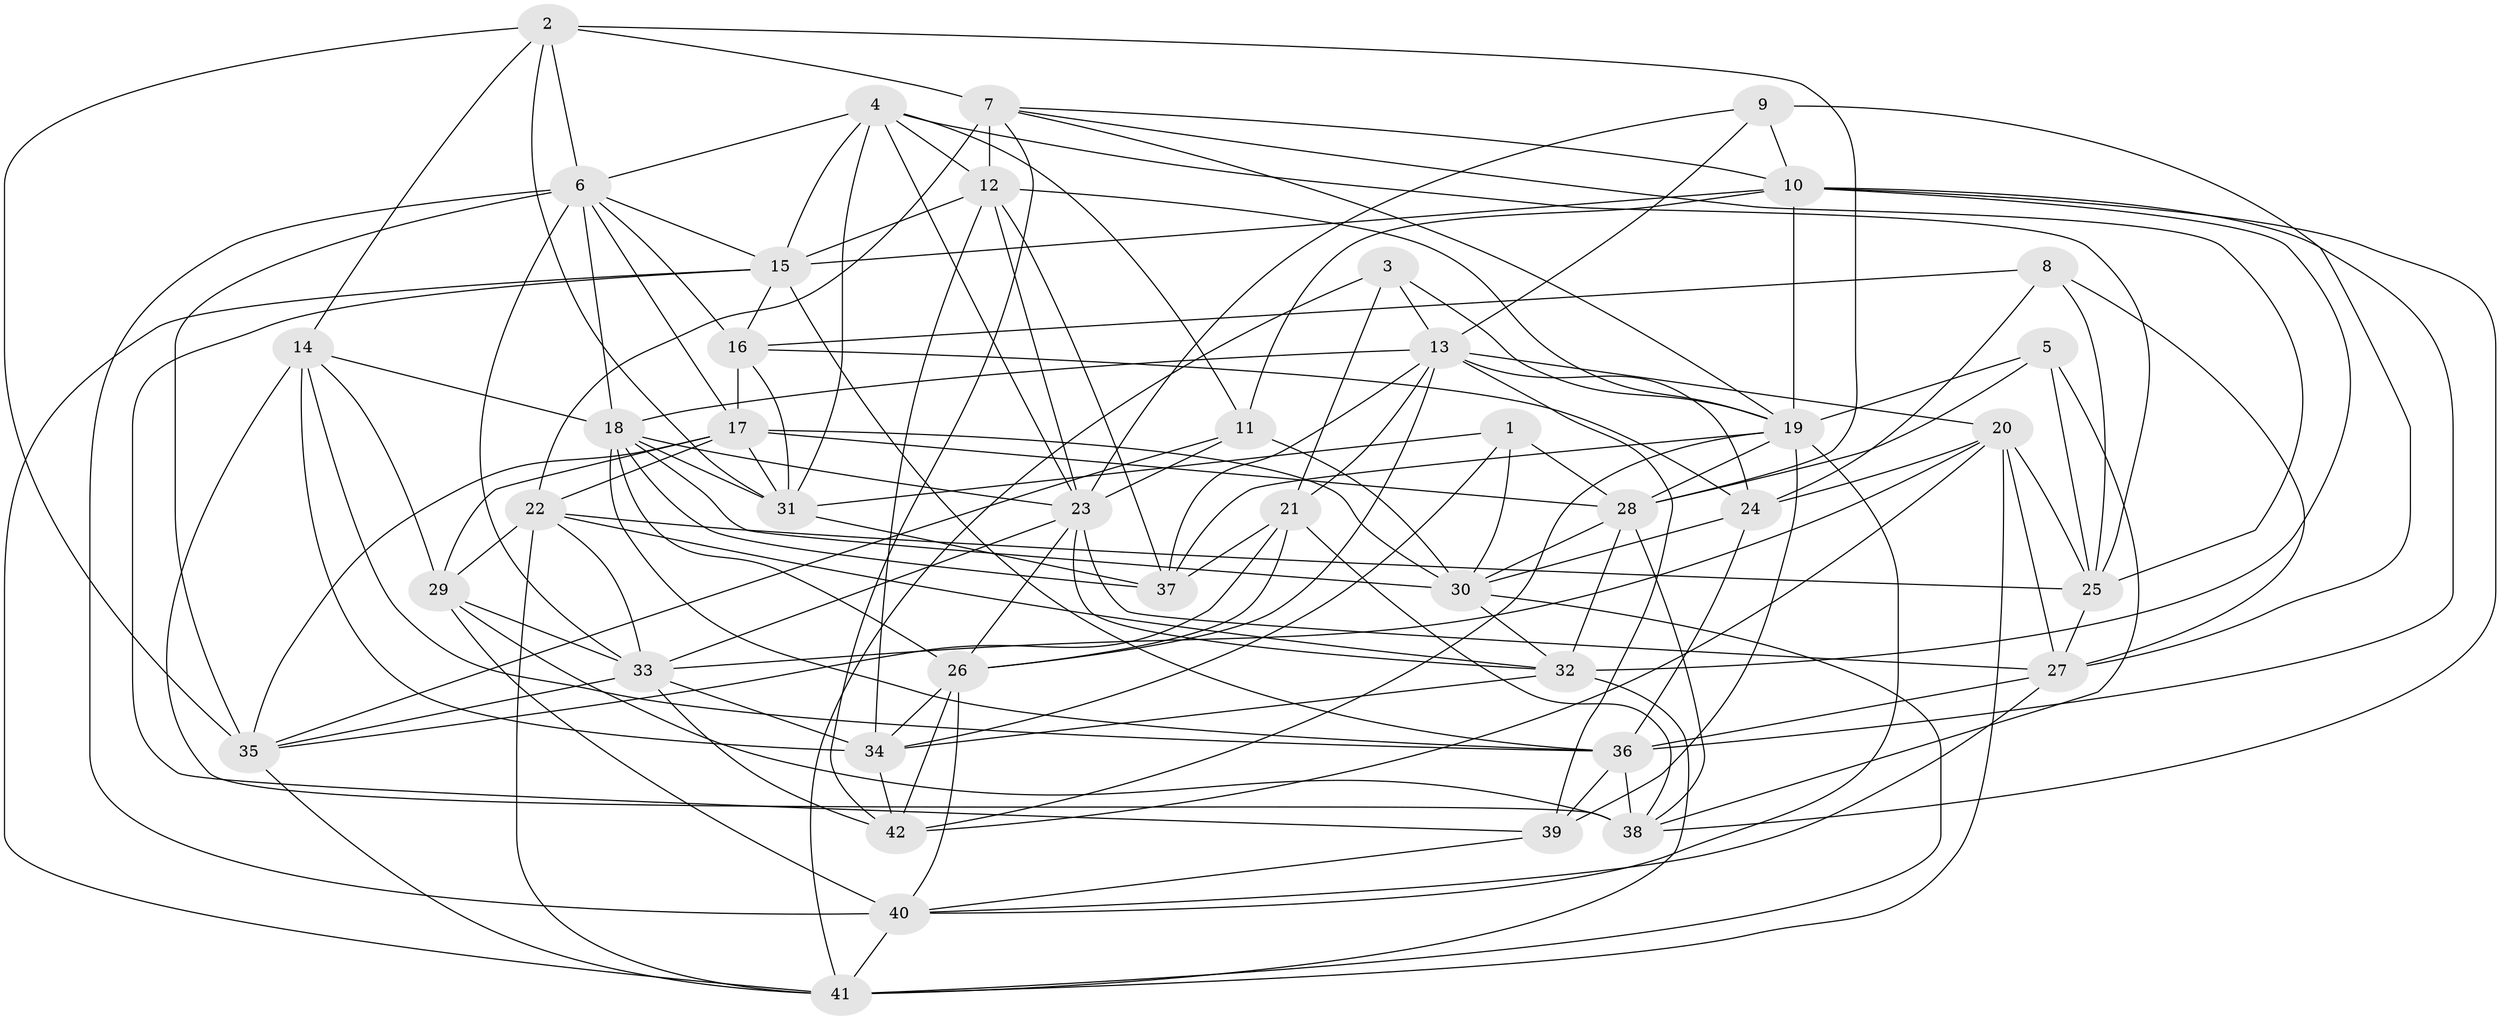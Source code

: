 // original degree distribution, {4: 1.0}
// Generated by graph-tools (version 1.1) at 2025/38/03/04/25 23:38:08]
// undirected, 42 vertices, 143 edges
graph export_dot {
  node [color=gray90,style=filled];
  1;
  2;
  3;
  4;
  5;
  6;
  7;
  8;
  9;
  10;
  11;
  12;
  13;
  14;
  15;
  16;
  17;
  18;
  19;
  20;
  21;
  22;
  23;
  24;
  25;
  26;
  27;
  28;
  29;
  30;
  31;
  32;
  33;
  34;
  35;
  36;
  37;
  38;
  39;
  40;
  41;
  42;
  1 -- 28 [weight=1.0];
  1 -- 30 [weight=1.0];
  1 -- 31 [weight=1.0];
  1 -- 34 [weight=1.0];
  2 -- 6 [weight=1.0];
  2 -- 7 [weight=1.0];
  2 -- 14 [weight=1.0];
  2 -- 28 [weight=1.0];
  2 -- 31 [weight=1.0];
  2 -- 35 [weight=1.0];
  3 -- 13 [weight=1.0];
  3 -- 19 [weight=1.0];
  3 -- 21 [weight=1.0];
  3 -- 41 [weight=1.0];
  4 -- 6 [weight=1.0];
  4 -- 11 [weight=1.0];
  4 -- 12 [weight=2.0];
  4 -- 15 [weight=2.0];
  4 -- 23 [weight=1.0];
  4 -- 25 [weight=1.0];
  4 -- 31 [weight=2.0];
  5 -- 19 [weight=1.0];
  5 -- 25 [weight=1.0];
  5 -- 28 [weight=1.0];
  5 -- 38 [weight=1.0];
  6 -- 15 [weight=1.0];
  6 -- 16 [weight=1.0];
  6 -- 17 [weight=1.0];
  6 -- 18 [weight=1.0];
  6 -- 33 [weight=1.0];
  6 -- 35 [weight=2.0];
  6 -- 40 [weight=1.0];
  7 -- 10 [weight=1.0];
  7 -- 12 [weight=3.0];
  7 -- 19 [weight=1.0];
  7 -- 22 [weight=2.0];
  7 -- 25 [weight=1.0];
  7 -- 42 [weight=1.0];
  8 -- 16 [weight=2.0];
  8 -- 24 [weight=1.0];
  8 -- 25 [weight=2.0];
  8 -- 27 [weight=1.0];
  9 -- 10 [weight=1.0];
  9 -- 13 [weight=1.0];
  9 -- 23 [weight=1.0];
  9 -- 27 [weight=1.0];
  10 -- 11 [weight=1.0];
  10 -- 15 [weight=1.0];
  10 -- 19 [weight=1.0];
  10 -- 32 [weight=1.0];
  10 -- 36 [weight=1.0];
  10 -- 38 [weight=1.0];
  11 -- 23 [weight=2.0];
  11 -- 30 [weight=1.0];
  11 -- 35 [weight=1.0];
  12 -- 15 [weight=1.0];
  12 -- 19 [weight=1.0];
  12 -- 23 [weight=1.0];
  12 -- 34 [weight=1.0];
  12 -- 37 [weight=1.0];
  13 -- 18 [weight=1.0];
  13 -- 20 [weight=1.0];
  13 -- 21 [weight=1.0];
  13 -- 24 [weight=1.0];
  13 -- 26 [weight=1.0];
  13 -- 37 [weight=1.0];
  13 -- 39 [weight=2.0];
  14 -- 18 [weight=1.0];
  14 -- 29 [weight=1.0];
  14 -- 34 [weight=1.0];
  14 -- 36 [weight=1.0];
  14 -- 38 [weight=1.0];
  15 -- 16 [weight=1.0];
  15 -- 36 [weight=2.0];
  15 -- 39 [weight=1.0];
  15 -- 41 [weight=1.0];
  16 -- 17 [weight=3.0];
  16 -- 24 [weight=2.0];
  16 -- 31 [weight=1.0];
  17 -- 22 [weight=1.0];
  17 -- 28 [weight=1.0];
  17 -- 29 [weight=1.0];
  17 -- 30 [weight=1.0];
  17 -- 31 [weight=1.0];
  17 -- 35 [weight=1.0];
  18 -- 23 [weight=1.0];
  18 -- 26 [weight=1.0];
  18 -- 30 [weight=2.0];
  18 -- 31 [weight=1.0];
  18 -- 36 [weight=1.0];
  18 -- 37 [weight=1.0];
  19 -- 28 [weight=1.0];
  19 -- 37 [weight=1.0];
  19 -- 39 [weight=1.0];
  19 -- 40 [weight=1.0];
  19 -- 42 [weight=1.0];
  20 -- 24 [weight=1.0];
  20 -- 25 [weight=1.0];
  20 -- 27 [weight=2.0];
  20 -- 33 [weight=1.0];
  20 -- 41 [weight=1.0];
  20 -- 42 [weight=1.0];
  21 -- 26 [weight=1.0];
  21 -- 35 [weight=1.0];
  21 -- 37 [weight=1.0];
  21 -- 38 [weight=1.0];
  22 -- 25 [weight=1.0];
  22 -- 29 [weight=1.0];
  22 -- 32 [weight=2.0];
  22 -- 33 [weight=1.0];
  22 -- 41 [weight=2.0];
  23 -- 26 [weight=1.0];
  23 -- 27 [weight=1.0];
  23 -- 32 [weight=1.0];
  23 -- 33 [weight=1.0];
  24 -- 30 [weight=2.0];
  24 -- 36 [weight=1.0];
  25 -- 27 [weight=1.0];
  26 -- 34 [weight=2.0];
  26 -- 40 [weight=1.0];
  26 -- 42 [weight=1.0];
  27 -- 36 [weight=1.0];
  27 -- 40 [weight=1.0];
  28 -- 30 [weight=1.0];
  28 -- 32 [weight=1.0];
  28 -- 38 [weight=1.0];
  29 -- 33 [weight=1.0];
  29 -- 38 [weight=1.0];
  29 -- 40 [weight=1.0];
  30 -- 32 [weight=1.0];
  30 -- 41 [weight=1.0];
  31 -- 37 [weight=1.0];
  32 -- 34 [weight=1.0];
  32 -- 41 [weight=1.0];
  33 -- 34 [weight=1.0];
  33 -- 35 [weight=1.0];
  33 -- 42 [weight=1.0];
  34 -- 42 [weight=1.0];
  35 -- 41 [weight=1.0];
  36 -- 38 [weight=2.0];
  36 -- 39 [weight=1.0];
  39 -- 40 [weight=1.0];
  40 -- 41 [weight=2.0];
}
